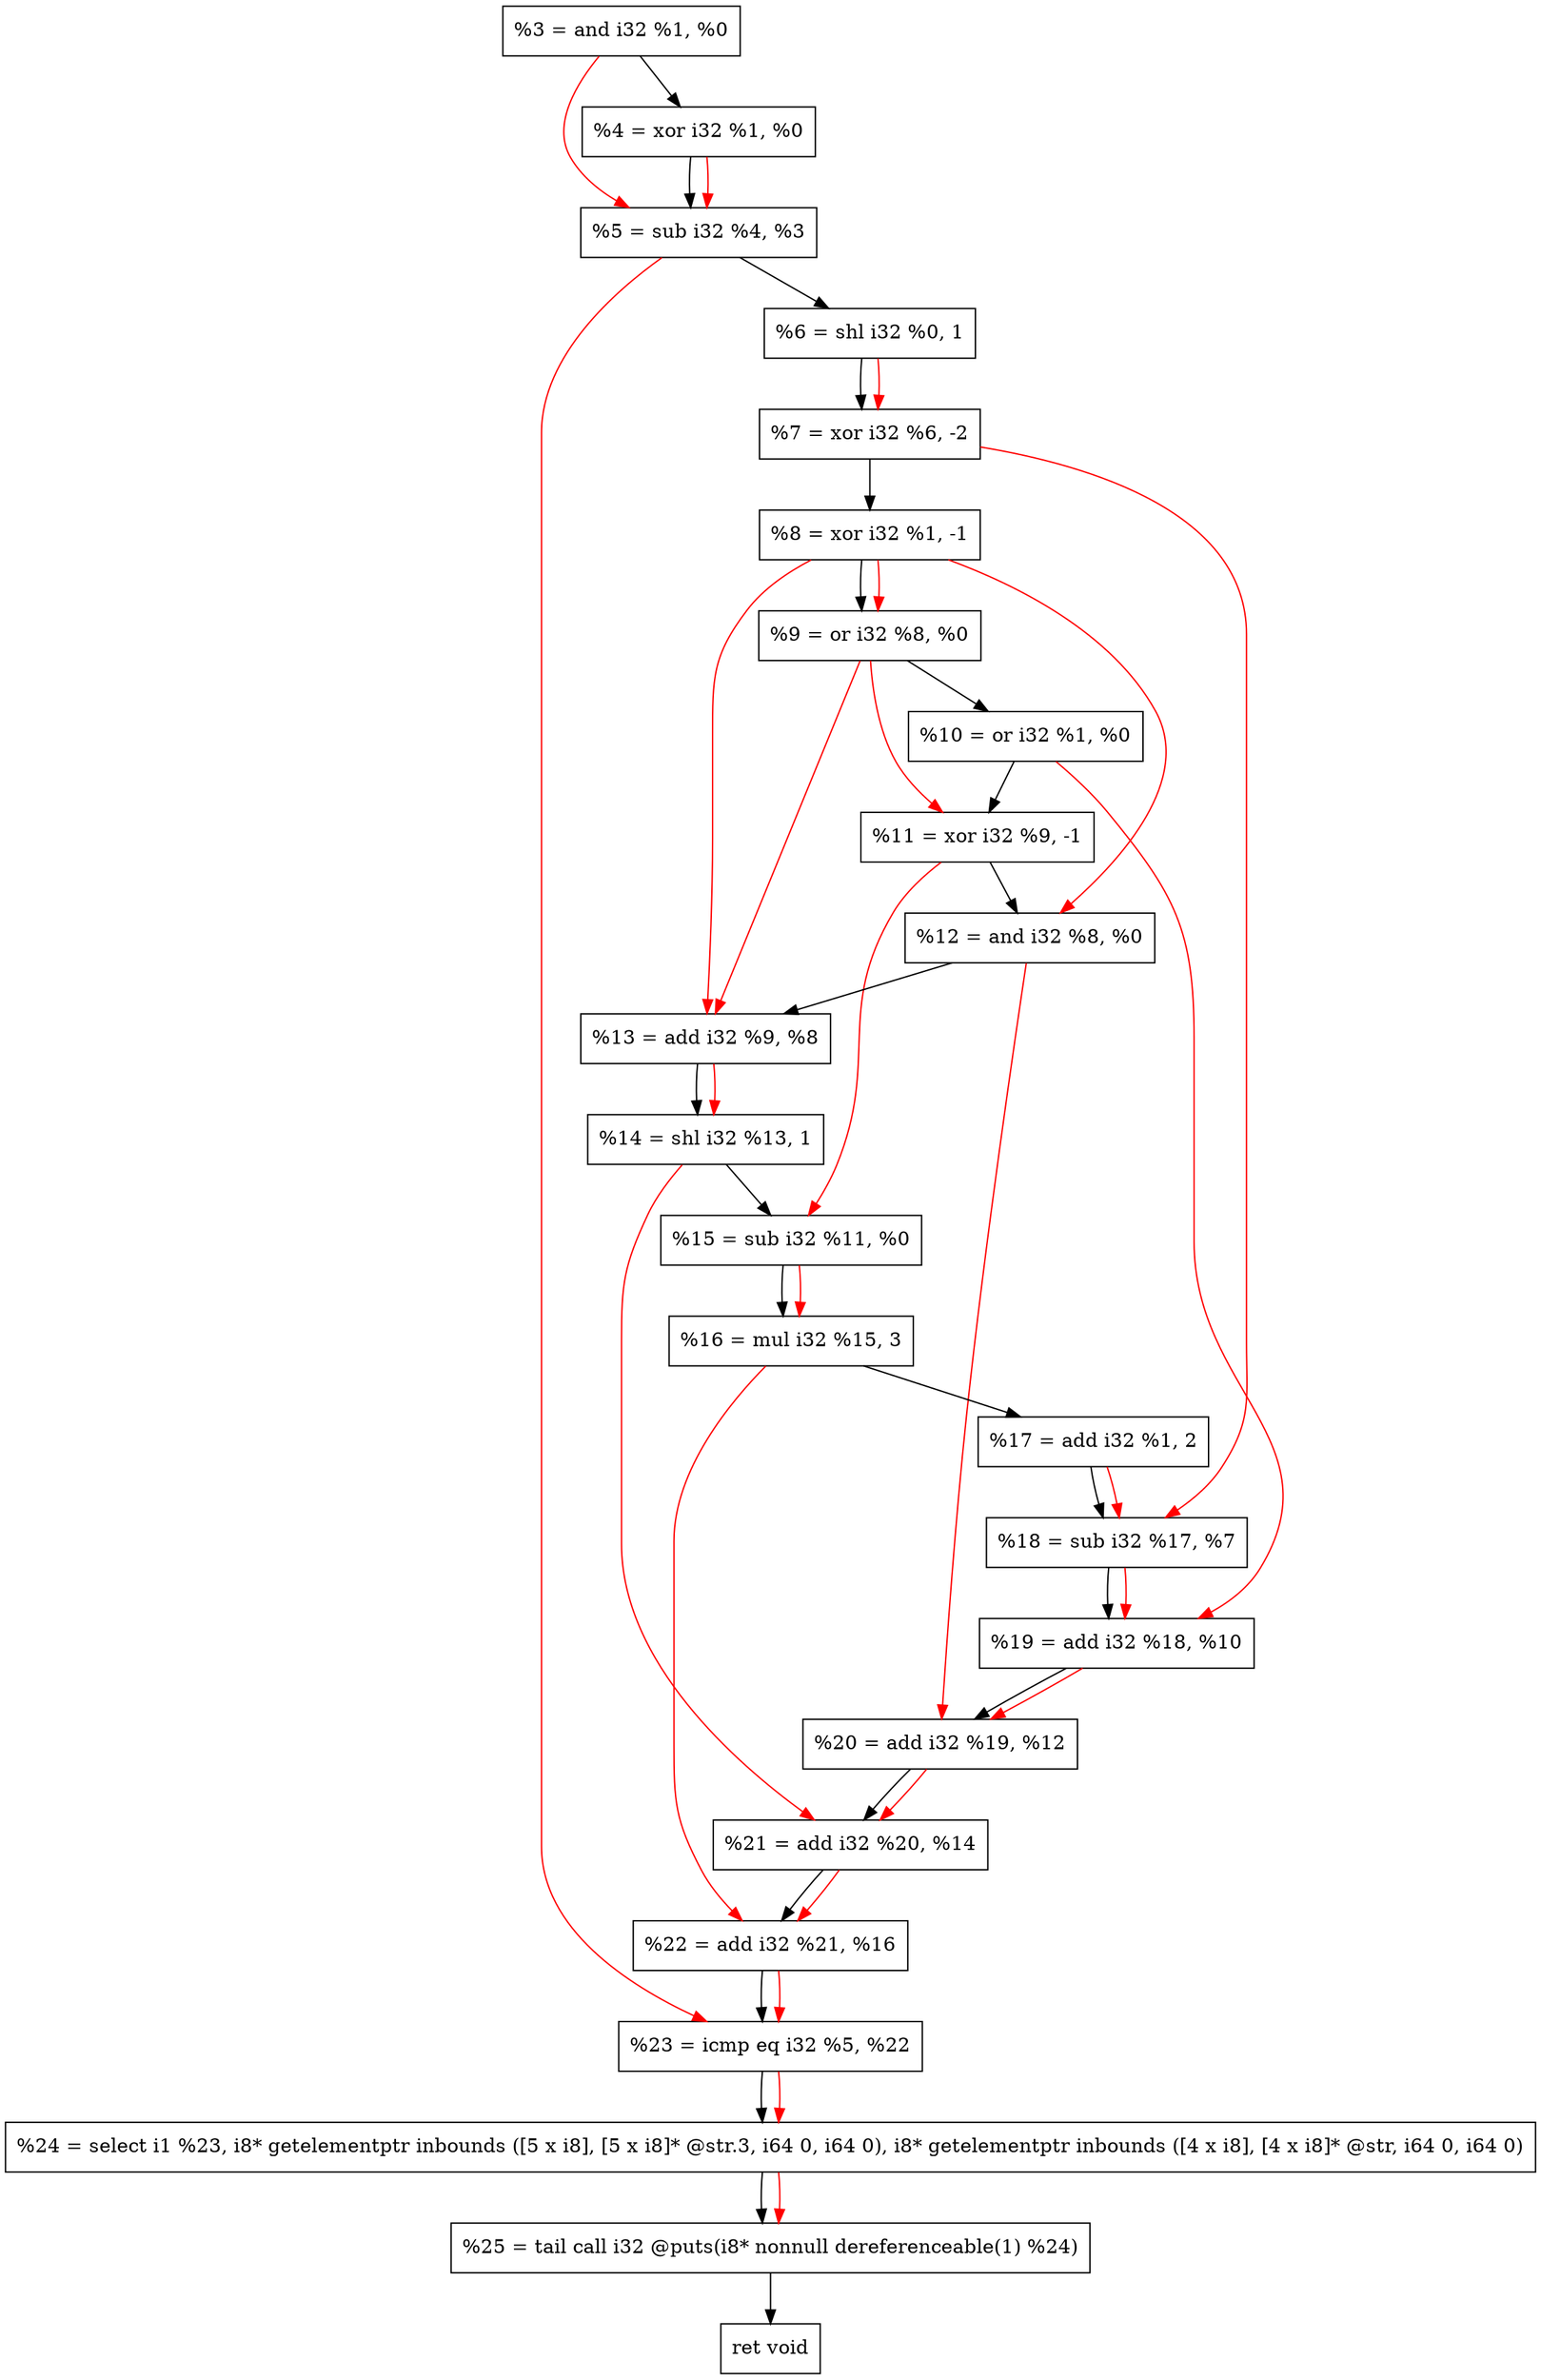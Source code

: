 digraph "DFG for'crackme' function" {
	Node0xac74b0[shape=record, label="  %3 = and i32 %1, %0"];
	Node0xac7520[shape=record, label="  %4 = xor i32 %1, %0"];
	Node0xac75e0[shape=record, label="  %5 = sub i32 %4, %3"];
	Node0xac7c60[shape=record, label="  %6 = shl i32 %0, 1"];
	Node0xac7d00[shape=record, label="  %7 = xor i32 %6, -2"];
	Node0xac7da0[shape=record, label="  %8 = xor i32 %1, -1"];
	Node0xac7e10[shape=record, label="  %9 = or i32 %8, %0"];
	Node0xac7e80[shape=record, label="  %10 = or i32 %1, %0"];
	Node0xac7ef0[shape=record, label="  %11 = xor i32 %9, -1"];
	Node0xac7f60[shape=record, label="  %12 = and i32 %8, %0"];
	Node0xac7fd0[shape=record, label="  %13 = add i32 %9, %8"];
	Node0xac8040[shape=record, label="  %14 = shl i32 %13, 1"];
	Node0xac80b0[shape=record, label="  %15 = sub i32 %11, %0"];
	Node0xac8150[shape=record, label="  %16 = mul i32 %15, 3"];
	Node0xac81f0[shape=record, label="  %17 = add i32 %1, 2"];
	Node0xac8260[shape=record, label="  %18 = sub i32 %17, %7"];
	Node0xac82d0[shape=record, label="  %19 = add i32 %18, %10"];
	Node0xac8340[shape=record, label="  %20 = add i32 %19, %12"];
	Node0xac83b0[shape=record, label="  %21 = add i32 %20, %14"];
	Node0xac8420[shape=record, label="  %22 = add i32 %21, %16"];
	Node0xac8490[shape=record, label="  %23 = icmp eq i32 %5, %22"];
	Node0xa68268[shape=record, label="  %24 = select i1 %23, i8* getelementptr inbounds ([5 x i8], [5 x i8]* @str.3, i64 0, i64 0), i8* getelementptr inbounds ([4 x i8], [4 x i8]* @str, i64 0, i64 0)"];
	Node0xac8930[shape=record, label="  %25 = tail call i32 @puts(i8* nonnull dereferenceable(1) %24)"];
	Node0xac8980[shape=record, label="  ret void"];
	Node0xac74b0 -> Node0xac7520;
	Node0xac7520 -> Node0xac75e0;
	Node0xac75e0 -> Node0xac7c60;
	Node0xac7c60 -> Node0xac7d00;
	Node0xac7d00 -> Node0xac7da0;
	Node0xac7da0 -> Node0xac7e10;
	Node0xac7e10 -> Node0xac7e80;
	Node0xac7e80 -> Node0xac7ef0;
	Node0xac7ef0 -> Node0xac7f60;
	Node0xac7f60 -> Node0xac7fd0;
	Node0xac7fd0 -> Node0xac8040;
	Node0xac8040 -> Node0xac80b0;
	Node0xac80b0 -> Node0xac8150;
	Node0xac8150 -> Node0xac81f0;
	Node0xac81f0 -> Node0xac8260;
	Node0xac8260 -> Node0xac82d0;
	Node0xac82d0 -> Node0xac8340;
	Node0xac8340 -> Node0xac83b0;
	Node0xac83b0 -> Node0xac8420;
	Node0xac8420 -> Node0xac8490;
	Node0xac8490 -> Node0xa68268;
	Node0xa68268 -> Node0xac8930;
	Node0xac8930 -> Node0xac8980;
edge [color=red]
	Node0xac7520 -> Node0xac75e0;
	Node0xac74b0 -> Node0xac75e0;
	Node0xac7c60 -> Node0xac7d00;
	Node0xac7da0 -> Node0xac7e10;
	Node0xac7e10 -> Node0xac7ef0;
	Node0xac7da0 -> Node0xac7f60;
	Node0xac7e10 -> Node0xac7fd0;
	Node0xac7da0 -> Node0xac7fd0;
	Node0xac7fd0 -> Node0xac8040;
	Node0xac7ef0 -> Node0xac80b0;
	Node0xac80b0 -> Node0xac8150;
	Node0xac81f0 -> Node0xac8260;
	Node0xac7d00 -> Node0xac8260;
	Node0xac8260 -> Node0xac82d0;
	Node0xac7e80 -> Node0xac82d0;
	Node0xac82d0 -> Node0xac8340;
	Node0xac7f60 -> Node0xac8340;
	Node0xac8340 -> Node0xac83b0;
	Node0xac8040 -> Node0xac83b0;
	Node0xac83b0 -> Node0xac8420;
	Node0xac8150 -> Node0xac8420;
	Node0xac75e0 -> Node0xac8490;
	Node0xac8420 -> Node0xac8490;
	Node0xac8490 -> Node0xa68268;
	Node0xa68268 -> Node0xac8930;
}
